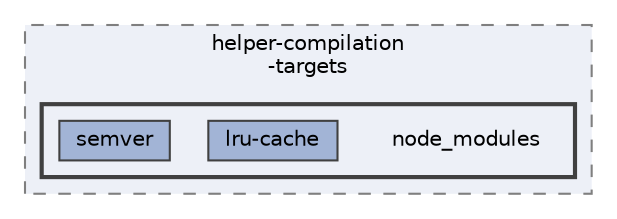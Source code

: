 digraph "C:/Users/arisc/OneDrive/Documents/GitHub/FINAL/EcoEats-Project/node_modules/@babel/helper-compilation-targets/node_modules"
{
 // LATEX_PDF_SIZE
  bgcolor="transparent";
  edge [fontname=Helvetica,fontsize=10,labelfontname=Helvetica,labelfontsize=10];
  node [fontname=Helvetica,fontsize=10,shape=box,height=0.2,width=0.4];
  compound=true
  subgraph clusterdir_30df37ffa1121239fad978e86fdc573a {
    graph [ bgcolor="#edf0f7", pencolor="grey50", label="helper-compilation\l-targets", fontname=Helvetica,fontsize=10 style="filled,dashed", URL="dir_30df37ffa1121239fad978e86fdc573a.html",tooltip=""]
  subgraph clusterdir_e3a36f4d440afdfd04fca256c0e09c19 {
    graph [ bgcolor="#edf0f7", pencolor="grey25", label="", fontname=Helvetica,fontsize=10 style="filled,bold", URL="dir_e3a36f4d440afdfd04fca256c0e09c19.html",tooltip=""]
    dir_e3a36f4d440afdfd04fca256c0e09c19 [shape=plaintext, label="node_modules"];
  dir_4ad9efb42e7b83d24c6a9b12ea8b5b27 [label="lru-cache", fillcolor="#a2b4d6", color="grey25", style="filled", URL="dir_4ad9efb42e7b83d24c6a9b12ea8b5b27.html",tooltip=""];
  dir_0d10cf5faef55e8b96779988e72aab48 [label="semver", fillcolor="#a2b4d6", color="grey25", style="filled", URL="dir_0d10cf5faef55e8b96779988e72aab48.html",tooltip=""];
  }
  }
}
